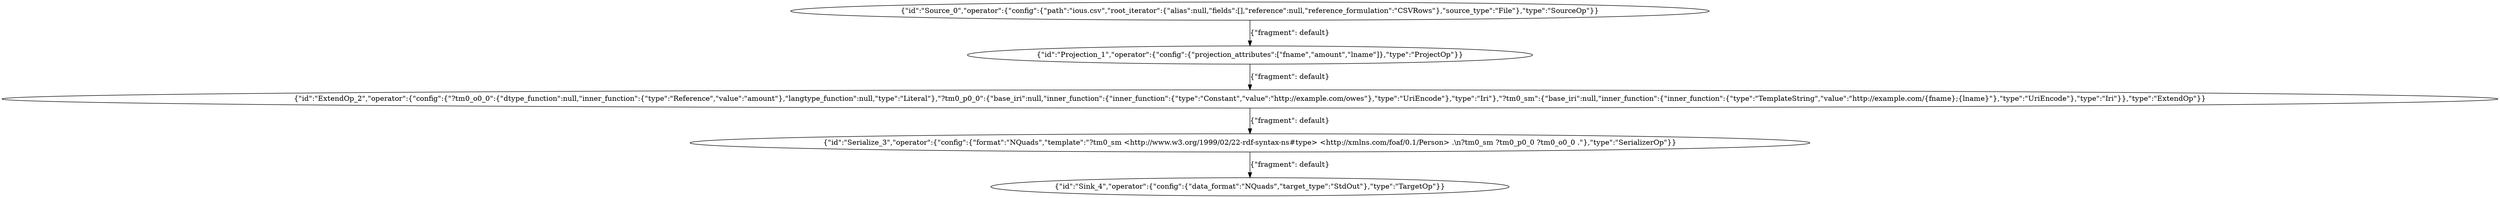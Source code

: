 digraph {
    0 [ label = "{\"id\":\"Source_0\",\"operator\":{\"config\":{\"path\":\"ious.csv\",\"root_iterator\":{\"alias\":null,\"fields\":[],\"reference\":null,\"reference_formulation\":\"CSVRows\"},\"source_type\":\"File\"},\"type\":\"SourceOp\"}}" ]
    1 [ label = "{\"id\":\"Projection_1\",\"operator\":{\"config\":{\"projection_attributes\":[\"fname\",\"amount\",\"lname\"]},\"type\":\"ProjectOp\"}}" ]
    2 [ label = "{\"id\":\"ExtendOp_2\",\"operator\":{\"config\":{\"?tm0_o0_0\":{\"dtype_function\":null,\"inner_function\":{\"type\":\"Reference\",\"value\":\"amount\"},\"langtype_function\":null,\"type\":\"Literal\"},\"?tm0_p0_0\":{\"base_iri\":null,\"inner_function\":{\"inner_function\":{\"type\":\"Constant\",\"value\":\"http://example.com/owes\"},\"type\":\"UriEncode\"},\"type\":\"Iri\"},\"?tm0_sm\":{\"base_iri\":null,\"inner_function\":{\"inner_function\":{\"type\":\"TemplateString\",\"value\":\"http://example.com/{fname};{lname}\"},\"type\":\"UriEncode\"},\"type\":\"Iri\"}},\"type\":\"ExtendOp\"}}" ]
    3 [ label = "{\"id\":\"Serialize_3\",\"operator\":{\"config\":{\"format\":\"NQuads\",\"template\":\"?tm0_sm <http://www.w3.org/1999/02/22-rdf-syntax-ns#type> <http://xmlns.com/foaf/0.1/Person> .\\n?tm0_sm ?tm0_p0_0 ?tm0_o0_0 .\"},\"type\":\"SerializerOp\"}}" ]
    4 [ label = "{\"id\":\"Sink_4\",\"operator\":{\"config\":{\"data_format\":\"NQuads\",\"target_type\":\"StdOut\"},\"type\":\"TargetOp\"}}" ]
    0 -> 1 [ label = "{\"fragment\": default}" ]
    1 -> 2 [ label = "{\"fragment\": default}" ]
    2 -> 3 [ label = "{\"fragment\": default}" ]
    3 -> 4 [ label = "{\"fragment\": default}" ]
}
